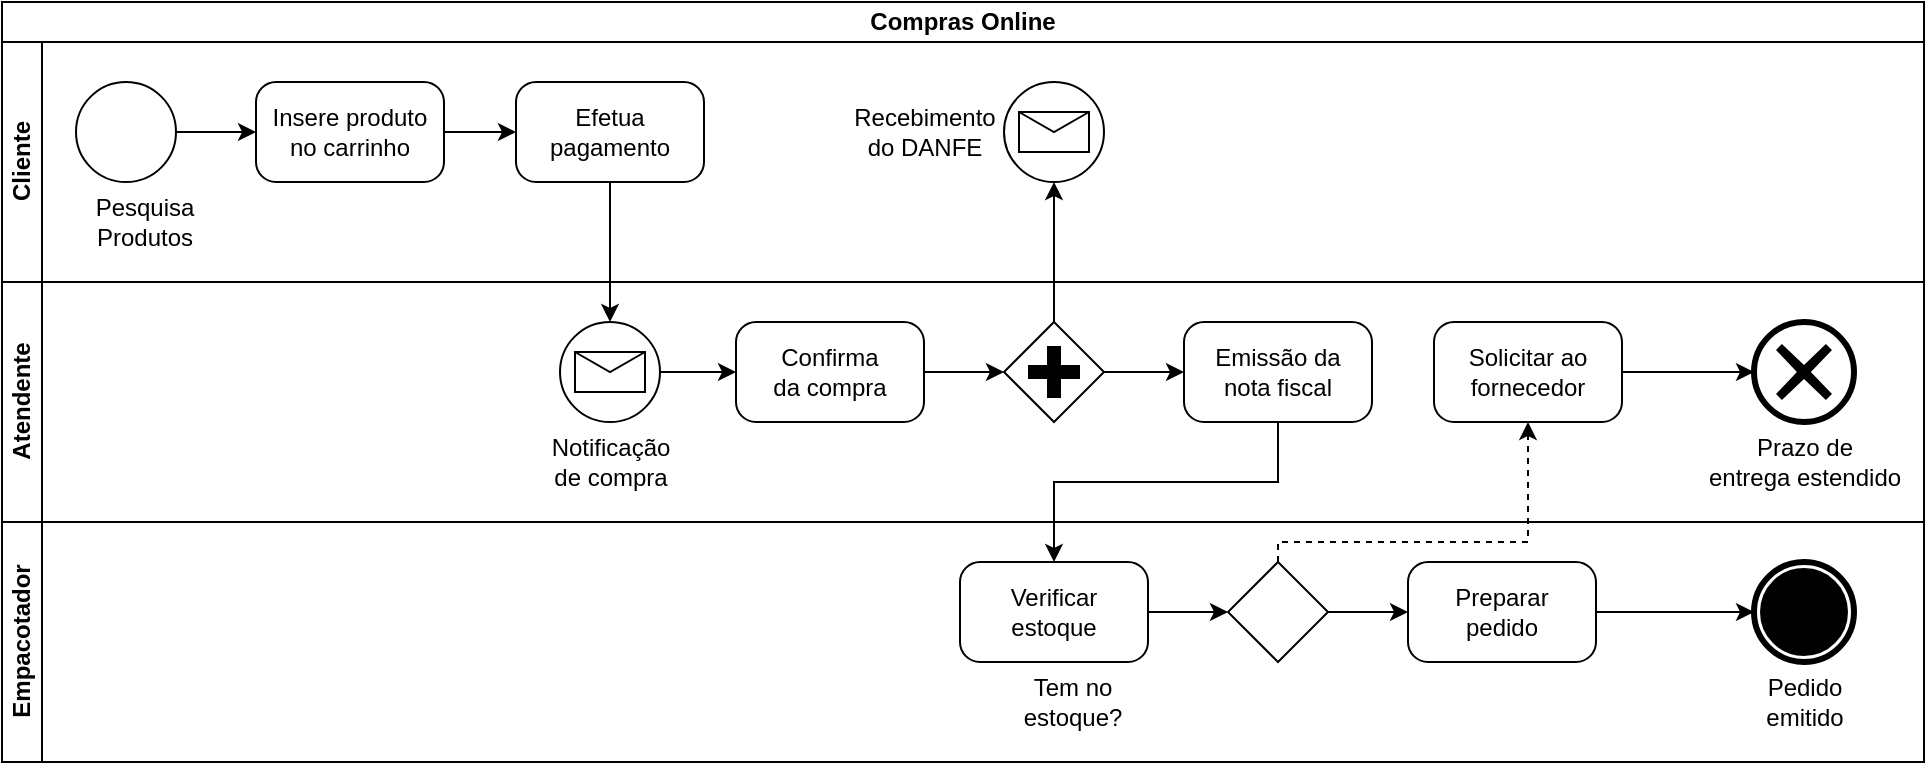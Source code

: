 <mxfile version="21.5.0" type="github">
  <diagram name="Página-1" id="hnpOtY7VWu-ZOGEDeQtI">
    <mxGraphModel dx="1354" dy="680" grid="1" gridSize="10" guides="1" tooltips="1" connect="1" arrows="1" fold="1" page="1" pageScale="1" pageWidth="1169" pageHeight="1654" math="0" shadow="0">
      <root>
        <mxCell id="0" />
        <mxCell id="1" parent="0" />
        <mxCell id="A-TcL3AbhdKF6o_0VESA-1" value="Compras Online" style="swimlane;html=1;childLayout=stackLayout;resizeParent=1;resizeParentMax=0;horizontal=1;startSize=20;horizontalStack=0;whiteSpace=wrap;" vertex="1" parent="1">
          <mxGeometry x="104" y="80" width="961" height="380" as="geometry" />
        </mxCell>
        <mxCell id="A-TcL3AbhdKF6o_0VESA-2" value="&lt;div&gt;Cliente&lt;/div&gt;" style="swimlane;html=1;startSize=20;horizontal=0;" vertex="1" parent="A-TcL3AbhdKF6o_0VESA-1">
          <mxGeometry y="20" width="961" height="120" as="geometry" />
        </mxCell>
        <mxCell id="A-TcL3AbhdKF6o_0VESA-9" style="edgeStyle=orthogonalEdgeStyle;rounded=0;orthogonalLoop=1;jettySize=auto;html=1;exitX=1;exitY=0.5;exitDx=0;exitDy=0;exitPerimeter=0;entryX=0;entryY=0.5;entryDx=0;entryDy=0;entryPerimeter=0;" edge="1" parent="A-TcL3AbhdKF6o_0VESA-2" source="A-TcL3AbhdKF6o_0VESA-5" target="A-TcL3AbhdKF6o_0VESA-7">
          <mxGeometry relative="1" as="geometry" />
        </mxCell>
        <mxCell id="A-TcL3AbhdKF6o_0VESA-5" value="" style="points=[[0.145,0.145,0],[0.5,0,0],[0.855,0.145,0],[1,0.5,0],[0.855,0.855,0],[0.5,1,0],[0.145,0.855,0],[0,0.5,0]];shape=mxgraph.bpmn.event;html=1;verticalLabelPosition=bottom;labelBackgroundColor=#ffffff;verticalAlign=top;align=center;perimeter=ellipsePerimeter;outlineConnect=0;aspect=fixed;outline=standard;symbol=general;" vertex="1" parent="A-TcL3AbhdKF6o_0VESA-2">
          <mxGeometry x="37" y="20" width="50" height="50" as="geometry" />
        </mxCell>
        <mxCell id="A-TcL3AbhdKF6o_0VESA-6" value="&lt;div&gt;Pesquisa&lt;/div&gt;&lt;div&gt;Produtos&lt;br&gt;&lt;/div&gt;" style="text;html=1;align=center;verticalAlign=middle;resizable=0;points=[];autosize=1;strokeColor=none;fillColor=none;" vertex="1" parent="A-TcL3AbhdKF6o_0VESA-2">
          <mxGeometry x="31" y="70" width="80" height="40" as="geometry" />
        </mxCell>
        <mxCell id="A-TcL3AbhdKF6o_0VESA-10" style="edgeStyle=orthogonalEdgeStyle;rounded=0;orthogonalLoop=1;jettySize=auto;html=1;exitX=1;exitY=0.5;exitDx=0;exitDy=0;exitPerimeter=0;entryX=0;entryY=0.5;entryDx=0;entryDy=0;entryPerimeter=0;" edge="1" parent="A-TcL3AbhdKF6o_0VESA-2" source="A-TcL3AbhdKF6o_0VESA-7" target="A-TcL3AbhdKF6o_0VESA-8">
          <mxGeometry relative="1" as="geometry" />
        </mxCell>
        <mxCell id="A-TcL3AbhdKF6o_0VESA-7" value="&lt;div&gt;Insere produto&lt;/div&gt;&lt;div&gt;no carrinho&lt;br&gt;&lt;/div&gt;" style="points=[[0.25,0,0],[0.5,0,0],[0.75,0,0],[1,0.25,0],[1,0.5,0],[1,0.75,0],[0.75,1,0],[0.5,1,0],[0.25,1,0],[0,0.75,0],[0,0.5,0],[0,0.25,0]];shape=mxgraph.bpmn.task;whiteSpace=wrap;rectStyle=rounded;size=10;html=1;container=1;expand=0;collapsible=0;taskMarker=abstract;" vertex="1" parent="A-TcL3AbhdKF6o_0VESA-2">
          <mxGeometry x="127" y="20" width="94" height="50" as="geometry" />
        </mxCell>
        <mxCell id="A-TcL3AbhdKF6o_0VESA-8" value="&lt;div&gt;Efetua&lt;/div&gt;&lt;div&gt;pagamento&lt;br&gt;&lt;/div&gt;" style="points=[[0.25,0,0],[0.5,0,0],[0.75,0,0],[1,0.25,0],[1,0.5,0],[1,0.75,0],[0.75,1,0],[0.5,1,0],[0.25,1,0],[0,0.75,0],[0,0.5,0],[0,0.25,0]];shape=mxgraph.bpmn.task;whiteSpace=wrap;rectStyle=rounded;size=10;html=1;container=1;expand=0;collapsible=0;taskMarker=abstract;" vertex="1" parent="A-TcL3AbhdKF6o_0VESA-2">
          <mxGeometry x="257" y="20" width="94" height="50" as="geometry" />
        </mxCell>
        <mxCell id="A-TcL3AbhdKF6o_0VESA-21" value="" style="points=[[0.145,0.145,0],[0.5,0,0],[0.855,0.145,0],[1,0.5,0],[0.855,0.855,0],[0.5,1,0],[0.145,0.855,0],[0,0.5,0]];shape=mxgraph.bpmn.event;html=1;verticalLabelPosition=bottom;labelBackgroundColor=#ffffff;verticalAlign=top;align=center;perimeter=ellipsePerimeter;outlineConnect=0;aspect=fixed;outline=standard;symbol=message;" vertex="1" parent="A-TcL3AbhdKF6o_0VESA-2">
          <mxGeometry x="501" y="20" width="50" height="50" as="geometry" />
        </mxCell>
        <mxCell id="A-TcL3AbhdKF6o_0VESA-23" value="&lt;div&gt;Recebimento&lt;/div&gt;&lt;div&gt;do DANFE&lt;br&gt;&lt;/div&gt;" style="text;html=1;align=center;verticalAlign=middle;resizable=0;points=[];autosize=1;strokeColor=none;fillColor=none;" vertex="1" parent="A-TcL3AbhdKF6o_0VESA-2">
          <mxGeometry x="411" y="25" width="100" height="40" as="geometry" />
        </mxCell>
        <mxCell id="A-TcL3AbhdKF6o_0VESA-3" value="Atendente" style="swimlane;html=1;startSize=20;horizontal=0;" vertex="1" parent="A-TcL3AbhdKF6o_0VESA-1">
          <mxGeometry y="140" width="961" height="120" as="geometry" />
        </mxCell>
        <mxCell id="A-TcL3AbhdKF6o_0VESA-15" style="edgeStyle=orthogonalEdgeStyle;rounded=0;orthogonalLoop=1;jettySize=auto;html=1;exitX=1;exitY=0.5;exitDx=0;exitDy=0;exitPerimeter=0;entryX=0;entryY=0.5;entryDx=0;entryDy=0;entryPerimeter=0;" edge="1" parent="A-TcL3AbhdKF6o_0VESA-3" source="A-TcL3AbhdKF6o_0VESA-11" target="A-TcL3AbhdKF6o_0VESA-14">
          <mxGeometry relative="1" as="geometry" />
        </mxCell>
        <mxCell id="A-TcL3AbhdKF6o_0VESA-11" value="" style="points=[[0.145,0.145,0],[0.5,0,0],[0.855,0.145,0],[1,0.5,0],[0.855,0.855,0],[0.5,1,0],[0.145,0.855,0],[0,0.5,0]];shape=mxgraph.bpmn.event;html=1;verticalLabelPosition=bottom;labelBackgroundColor=#ffffff;verticalAlign=top;align=center;perimeter=ellipsePerimeter;outlineConnect=0;aspect=fixed;outline=standard;symbol=message;" vertex="1" parent="A-TcL3AbhdKF6o_0VESA-3">
          <mxGeometry x="279" y="20" width="50" height="50" as="geometry" />
        </mxCell>
        <mxCell id="A-TcL3AbhdKF6o_0VESA-13" value="&lt;div&gt;Notificação&lt;/div&gt;&lt;div&gt;de compra&lt;br&gt;&lt;/div&gt;" style="text;html=1;align=center;verticalAlign=middle;resizable=0;points=[];autosize=1;strokeColor=none;fillColor=none;" vertex="1" parent="A-TcL3AbhdKF6o_0VESA-3">
          <mxGeometry x="264" y="70" width="80" height="40" as="geometry" />
        </mxCell>
        <mxCell id="A-TcL3AbhdKF6o_0VESA-19" style="edgeStyle=orthogonalEdgeStyle;rounded=0;orthogonalLoop=1;jettySize=auto;html=1;exitX=1;exitY=0.5;exitDx=0;exitDy=0;exitPerimeter=0;entryX=0;entryY=0.5;entryDx=0;entryDy=0;entryPerimeter=0;" edge="1" parent="A-TcL3AbhdKF6o_0VESA-3" source="A-TcL3AbhdKF6o_0VESA-14" target="A-TcL3AbhdKF6o_0VESA-18">
          <mxGeometry relative="1" as="geometry" />
        </mxCell>
        <mxCell id="A-TcL3AbhdKF6o_0VESA-14" value="&lt;div&gt;Confirma&lt;/div&gt;&lt;div&gt;da compra&lt;br&gt;&lt;/div&gt;" style="points=[[0.25,0,0],[0.5,0,0],[0.75,0,0],[1,0.25,0],[1,0.5,0],[1,0.75,0],[0.75,1,0],[0.5,1,0],[0.25,1,0],[0,0.75,0],[0,0.5,0],[0,0.25,0]];shape=mxgraph.bpmn.task;whiteSpace=wrap;rectStyle=rounded;size=10;html=1;container=1;expand=0;collapsible=0;taskMarker=abstract;" vertex="1" parent="A-TcL3AbhdKF6o_0VESA-3">
          <mxGeometry x="367" y="20" width="94" height="50" as="geometry" />
        </mxCell>
        <mxCell id="A-TcL3AbhdKF6o_0VESA-20" style="edgeStyle=orthogonalEdgeStyle;rounded=0;orthogonalLoop=1;jettySize=auto;html=1;exitX=1;exitY=0.5;exitDx=0;exitDy=0;exitPerimeter=0;entryX=0;entryY=0.5;entryDx=0;entryDy=0;entryPerimeter=0;" edge="1" parent="A-TcL3AbhdKF6o_0VESA-3" source="A-TcL3AbhdKF6o_0VESA-18" target="A-TcL3AbhdKF6o_0VESA-16">
          <mxGeometry relative="1" as="geometry" />
        </mxCell>
        <mxCell id="A-TcL3AbhdKF6o_0VESA-18" value="" style="points=[[0.25,0.25,0],[0.5,0,0],[0.75,0.25,0],[1,0.5,0],[0.75,0.75,0],[0.5,1,0],[0.25,0.75,0],[0,0.5,0]];shape=mxgraph.bpmn.gateway2;html=1;verticalLabelPosition=bottom;labelBackgroundColor=#ffffff;verticalAlign=top;align=center;perimeter=rhombusPerimeter;outlineConnect=0;outline=none;symbol=none;gwType=parallel;" vertex="1" parent="A-TcL3AbhdKF6o_0VESA-3">
          <mxGeometry x="501" y="20" width="50" height="50" as="geometry" />
        </mxCell>
        <mxCell id="A-TcL3AbhdKF6o_0VESA-16" value="&lt;div&gt;Emissão da&lt;/div&gt;&lt;div&gt;nota fiscal&lt;br&gt;&lt;/div&gt;" style="points=[[0.25,0,0],[0.5,0,0],[0.75,0,0],[1,0.25,0],[1,0.5,0],[1,0.75,0],[0.75,1,0],[0.5,1,0],[0.25,1,0],[0,0.75,0],[0,0.5,0],[0,0.25,0]];shape=mxgraph.bpmn.task;whiteSpace=wrap;rectStyle=rounded;size=10;html=1;container=1;expand=0;collapsible=0;taskMarker=abstract;" vertex="1" parent="A-TcL3AbhdKF6o_0VESA-3">
          <mxGeometry x="591" y="20" width="94" height="50" as="geometry" />
        </mxCell>
        <mxCell id="A-TcL3AbhdKF6o_0VESA-40" style="edgeStyle=orthogonalEdgeStyle;rounded=0;orthogonalLoop=1;jettySize=auto;html=1;exitX=1;exitY=0.5;exitDx=0;exitDy=0;exitPerimeter=0;entryX=0;entryY=0.5;entryDx=0;entryDy=0;entryPerimeter=0;" edge="1" parent="A-TcL3AbhdKF6o_0VESA-3" source="A-TcL3AbhdKF6o_0VESA-36" target="A-TcL3AbhdKF6o_0VESA-38">
          <mxGeometry relative="1" as="geometry" />
        </mxCell>
        <mxCell id="A-TcL3AbhdKF6o_0VESA-36" value="&lt;div&gt;Solicitar ao&lt;/div&gt;&lt;div&gt;fornecedor&lt;br&gt;&lt;/div&gt;" style="points=[[0.25,0,0],[0.5,0,0],[0.75,0,0],[1,0.25,0],[1,0.5,0],[1,0.75,0],[0.75,1,0],[0.5,1,0],[0.25,1,0],[0,0.75,0],[0,0.5,0],[0,0.25,0]];shape=mxgraph.bpmn.task;whiteSpace=wrap;rectStyle=rounded;size=10;html=1;container=1;expand=0;collapsible=0;taskMarker=abstract;" vertex="1" parent="A-TcL3AbhdKF6o_0VESA-3">
          <mxGeometry x="716" y="20" width="94" height="50" as="geometry" />
        </mxCell>
        <mxCell id="A-TcL3AbhdKF6o_0VESA-38" value="" style="points=[[0.145,0.145,0],[0.5,0,0],[0.855,0.145,0],[1,0.5,0],[0.855,0.855,0],[0.5,1,0],[0.145,0.855,0],[0,0.5,0]];shape=mxgraph.bpmn.event;html=1;verticalLabelPosition=bottom;labelBackgroundColor=#ffffff;verticalAlign=top;align=center;perimeter=ellipsePerimeter;outlineConnect=0;aspect=fixed;outline=end;symbol=cancel;" vertex="1" parent="A-TcL3AbhdKF6o_0VESA-3">
          <mxGeometry x="876" y="20" width="50" height="50" as="geometry" />
        </mxCell>
        <mxCell id="A-TcL3AbhdKF6o_0VESA-39" value="&lt;div&gt;Prazo de&lt;/div&gt;&lt;div&gt;entrega estendido&lt;br&gt;&lt;/div&gt;" style="text;html=1;align=center;verticalAlign=middle;resizable=0;points=[];autosize=1;strokeColor=none;fillColor=none;" vertex="1" parent="A-TcL3AbhdKF6o_0VESA-3">
          <mxGeometry x="841" y="70" width="120" height="40" as="geometry" />
        </mxCell>
        <mxCell id="A-TcL3AbhdKF6o_0VESA-12" style="edgeStyle=orthogonalEdgeStyle;rounded=0;orthogonalLoop=1;jettySize=auto;html=1;exitX=0.5;exitY=1;exitDx=0;exitDy=0;exitPerimeter=0;entryX=0.5;entryY=0;entryDx=0;entryDy=0;entryPerimeter=0;" edge="1" parent="A-TcL3AbhdKF6o_0VESA-1" source="A-TcL3AbhdKF6o_0VESA-8" target="A-TcL3AbhdKF6o_0VESA-11">
          <mxGeometry relative="1" as="geometry" />
        </mxCell>
        <mxCell id="A-TcL3AbhdKF6o_0VESA-22" style="edgeStyle=orthogonalEdgeStyle;rounded=0;orthogonalLoop=1;jettySize=auto;html=1;exitX=0.5;exitY=0;exitDx=0;exitDy=0;exitPerimeter=0;entryX=0.5;entryY=1;entryDx=0;entryDy=0;entryPerimeter=0;" edge="1" parent="A-TcL3AbhdKF6o_0VESA-1" source="A-TcL3AbhdKF6o_0VESA-18" target="A-TcL3AbhdKF6o_0VESA-21">
          <mxGeometry relative="1" as="geometry" />
        </mxCell>
        <mxCell id="A-TcL3AbhdKF6o_0VESA-4" value="Empacotador" style="swimlane;html=1;startSize=20;horizontal=0;" vertex="1" parent="A-TcL3AbhdKF6o_0VESA-1">
          <mxGeometry y="260" width="961" height="120" as="geometry" />
        </mxCell>
        <mxCell id="A-TcL3AbhdKF6o_0VESA-30" style="edgeStyle=orthogonalEdgeStyle;rounded=0;orthogonalLoop=1;jettySize=auto;html=1;exitX=1;exitY=0.5;exitDx=0;exitDy=0;exitPerimeter=0;entryX=0;entryY=0.5;entryDx=0;entryDy=0;entryPerimeter=0;" edge="1" parent="A-TcL3AbhdKF6o_0VESA-4" source="A-TcL3AbhdKF6o_0VESA-24" target="A-TcL3AbhdKF6o_0VESA-27">
          <mxGeometry relative="1" as="geometry" />
        </mxCell>
        <mxCell id="A-TcL3AbhdKF6o_0VESA-24" value="&lt;div&gt;Verificar&lt;/div&gt;&lt;div&gt;estoque&lt;/div&gt;" style="points=[[0.25,0,0],[0.5,0,0],[0.75,0,0],[1,0.25,0],[1,0.5,0],[1,0.75,0],[0.75,1,0],[0.5,1,0],[0.25,1,0],[0,0.75,0],[0,0.5,0],[0,0.25,0]];shape=mxgraph.bpmn.task;whiteSpace=wrap;rectStyle=rounded;size=10;html=1;container=1;expand=0;collapsible=0;taskMarker=abstract;" vertex="1" parent="A-TcL3AbhdKF6o_0VESA-4">
          <mxGeometry x="479" y="20" width="94" height="50" as="geometry" />
        </mxCell>
        <mxCell id="A-TcL3AbhdKF6o_0VESA-31" style="edgeStyle=orthogonalEdgeStyle;rounded=0;orthogonalLoop=1;jettySize=auto;html=1;exitX=1;exitY=0.5;exitDx=0;exitDy=0;exitPerimeter=0;entryX=0;entryY=0.5;entryDx=0;entryDy=0;entryPerimeter=0;" edge="1" parent="A-TcL3AbhdKF6o_0VESA-4" source="A-TcL3AbhdKF6o_0VESA-27" target="A-TcL3AbhdKF6o_0VESA-29">
          <mxGeometry relative="1" as="geometry" />
        </mxCell>
        <mxCell id="A-TcL3AbhdKF6o_0VESA-27" value="" style="points=[[0.25,0.25,0],[0.5,0,0],[0.75,0.25,0],[1,0.5,0],[0.75,0.75,0],[0.5,1,0],[0.25,0.75,0],[0,0.5,0]];shape=mxgraph.bpmn.gateway2;html=1;verticalLabelPosition=bottom;labelBackgroundColor=#ffffff;verticalAlign=top;align=center;perimeter=rhombusPerimeter;outlineConnect=0;outline=none;symbol=none;" vertex="1" parent="A-TcL3AbhdKF6o_0VESA-4">
          <mxGeometry x="613" y="20" width="50" height="50" as="geometry" />
        </mxCell>
        <mxCell id="A-TcL3AbhdKF6o_0VESA-28" value="&lt;div&gt;Tem no&lt;/div&gt;&lt;div&gt;estoque?&lt;br&gt;&lt;/div&gt;" style="text;html=1;align=center;verticalAlign=middle;resizable=0;points=[];autosize=1;strokeColor=none;fillColor=none;" vertex="1" parent="A-TcL3AbhdKF6o_0VESA-4">
          <mxGeometry x="495" y="70" width="80" height="40" as="geometry" />
        </mxCell>
        <mxCell id="A-TcL3AbhdKF6o_0VESA-41" style="edgeStyle=orthogonalEdgeStyle;rounded=0;orthogonalLoop=1;jettySize=auto;html=1;exitX=1;exitY=0.5;exitDx=0;exitDy=0;exitPerimeter=0;entryX=0;entryY=0.5;entryDx=0;entryDy=0;entryPerimeter=0;" edge="1" parent="A-TcL3AbhdKF6o_0VESA-4" source="A-TcL3AbhdKF6o_0VESA-29" target="A-TcL3AbhdKF6o_0VESA-32">
          <mxGeometry relative="1" as="geometry" />
        </mxCell>
        <mxCell id="A-TcL3AbhdKF6o_0VESA-29" value="&lt;div&gt;Preparar&lt;/div&gt;&lt;div&gt;pedido&lt;br&gt;&lt;/div&gt;" style="points=[[0.25,0,0],[0.5,0,0],[0.75,0,0],[1,0.25,0],[1,0.5,0],[1,0.75,0],[0.75,1,0],[0.5,1,0],[0.25,1,0],[0,0.75,0],[0,0.5,0],[0,0.25,0]];shape=mxgraph.bpmn.task;whiteSpace=wrap;rectStyle=rounded;size=10;html=1;container=1;expand=0;collapsible=0;taskMarker=abstract;" vertex="1" parent="A-TcL3AbhdKF6o_0VESA-4">
          <mxGeometry x="703" y="20" width="94" height="50" as="geometry" />
        </mxCell>
        <mxCell id="A-TcL3AbhdKF6o_0VESA-32" value="" style="points=[[0.145,0.145,0],[0.5,0,0],[0.855,0.145,0],[1,0.5,0],[0.855,0.855,0],[0.5,1,0],[0.145,0.855,0],[0,0.5,0]];shape=mxgraph.bpmn.event;html=1;verticalLabelPosition=bottom;labelBackgroundColor=#ffffff;verticalAlign=top;align=center;perimeter=ellipsePerimeter;outlineConnect=0;aspect=fixed;outline=end;symbol=terminate;" vertex="1" parent="A-TcL3AbhdKF6o_0VESA-4">
          <mxGeometry x="876" y="20" width="50" height="50" as="geometry" />
        </mxCell>
        <mxCell id="A-TcL3AbhdKF6o_0VESA-34" value="&lt;div&gt;Pedido&lt;/div&gt;&lt;div&gt;emitido&lt;br&gt;&lt;/div&gt;" style="text;html=1;align=center;verticalAlign=middle;resizable=0;points=[];autosize=1;strokeColor=none;fillColor=none;" vertex="1" parent="A-TcL3AbhdKF6o_0VESA-4">
          <mxGeometry x="871" y="70" width="60" height="40" as="geometry" />
        </mxCell>
        <mxCell id="A-TcL3AbhdKF6o_0VESA-35" style="edgeStyle=orthogonalEdgeStyle;rounded=0;orthogonalLoop=1;jettySize=auto;html=1;exitX=0.5;exitY=1;exitDx=0;exitDy=0;exitPerimeter=0;entryX=0.5;entryY=0;entryDx=0;entryDy=0;entryPerimeter=0;" edge="1" parent="A-TcL3AbhdKF6o_0VESA-1" source="A-TcL3AbhdKF6o_0VESA-16" target="A-TcL3AbhdKF6o_0VESA-24">
          <mxGeometry relative="1" as="geometry">
            <Array as="points">
              <mxPoint x="638" y="240" />
              <mxPoint x="526" y="240" />
            </Array>
          </mxGeometry>
        </mxCell>
        <mxCell id="A-TcL3AbhdKF6o_0VESA-37" style="edgeStyle=orthogonalEdgeStyle;rounded=0;orthogonalLoop=1;jettySize=auto;html=1;exitX=0.5;exitY=0;exitDx=0;exitDy=0;exitPerimeter=0;entryX=0.5;entryY=1;entryDx=0;entryDy=0;entryPerimeter=0;dashed=1;" edge="1" parent="A-TcL3AbhdKF6o_0VESA-1" source="A-TcL3AbhdKF6o_0VESA-27" target="A-TcL3AbhdKF6o_0VESA-36">
          <mxGeometry relative="1" as="geometry">
            <Array as="points">
              <mxPoint x="638" y="270" />
              <mxPoint x="763" y="270" />
            </Array>
          </mxGeometry>
        </mxCell>
      </root>
    </mxGraphModel>
  </diagram>
</mxfile>
